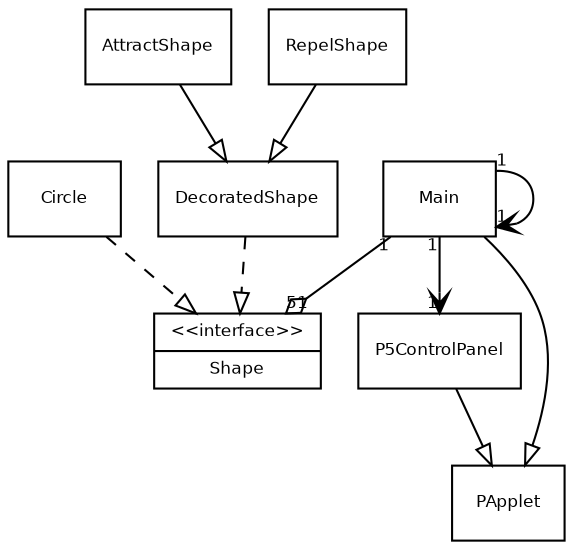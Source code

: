 digraph G {
        fontname = "Bitstream Vera Sans"
        fontsize = 8

        node [
                group = a
                fontname = "Bitstream Vera Sans"
                fontsize = 8
                shape = "record"
        ]


        edge [
                fontname = "Bitstream Vera Sans"
                fontsize = 8
        ]

        Shape [
                label = "{\<\<interface\>\>|Shape}"
        ]
        Circle [
                label = "{Circle}"
        ]
        DecoratedShape [
                label = "{DecoratedShape}"
        ]
        
        AttractShape [
                label = "{AttractShape}"
        ]

        RepelShape [
                label = "{RepelShape}"
        ]

        Main [
                label = "{Main}"
        ]

        P5ControlPanel [
                label = "{P5ControlPanel}"
        ]

        PApplet [
                label = "{PApplet}"
        ]


        Circle -> Shape [arrowhead="empty", style="dashed"]
        DecoratedShape -> Shape [arrowhead="empty", style="dashed"]

        AttractShape -> DecoratedShape [arrowhead="empty"]
        RepelShape -> DecoratedShape [arrowhead="empty"]

        Main -> PApplet [arrowhead="empty"]
        P5ControlPanel -> PApplet [arrowhead="empty"]

        Main -> Shape [arrowhead="odiamond", headlabel = "51", taillabel = "1"]


        Main -> Main [arrowhead="vee", headlabel = "1", taillabel = "1"]
        Main -> P5ControlPanel [arrowhead="vee", headlabel = "1", taillabel = "1"]


        edge [
                arrowhead = "none"

                headlabel = "0..*"
                taillabel = "1"
        ]

}